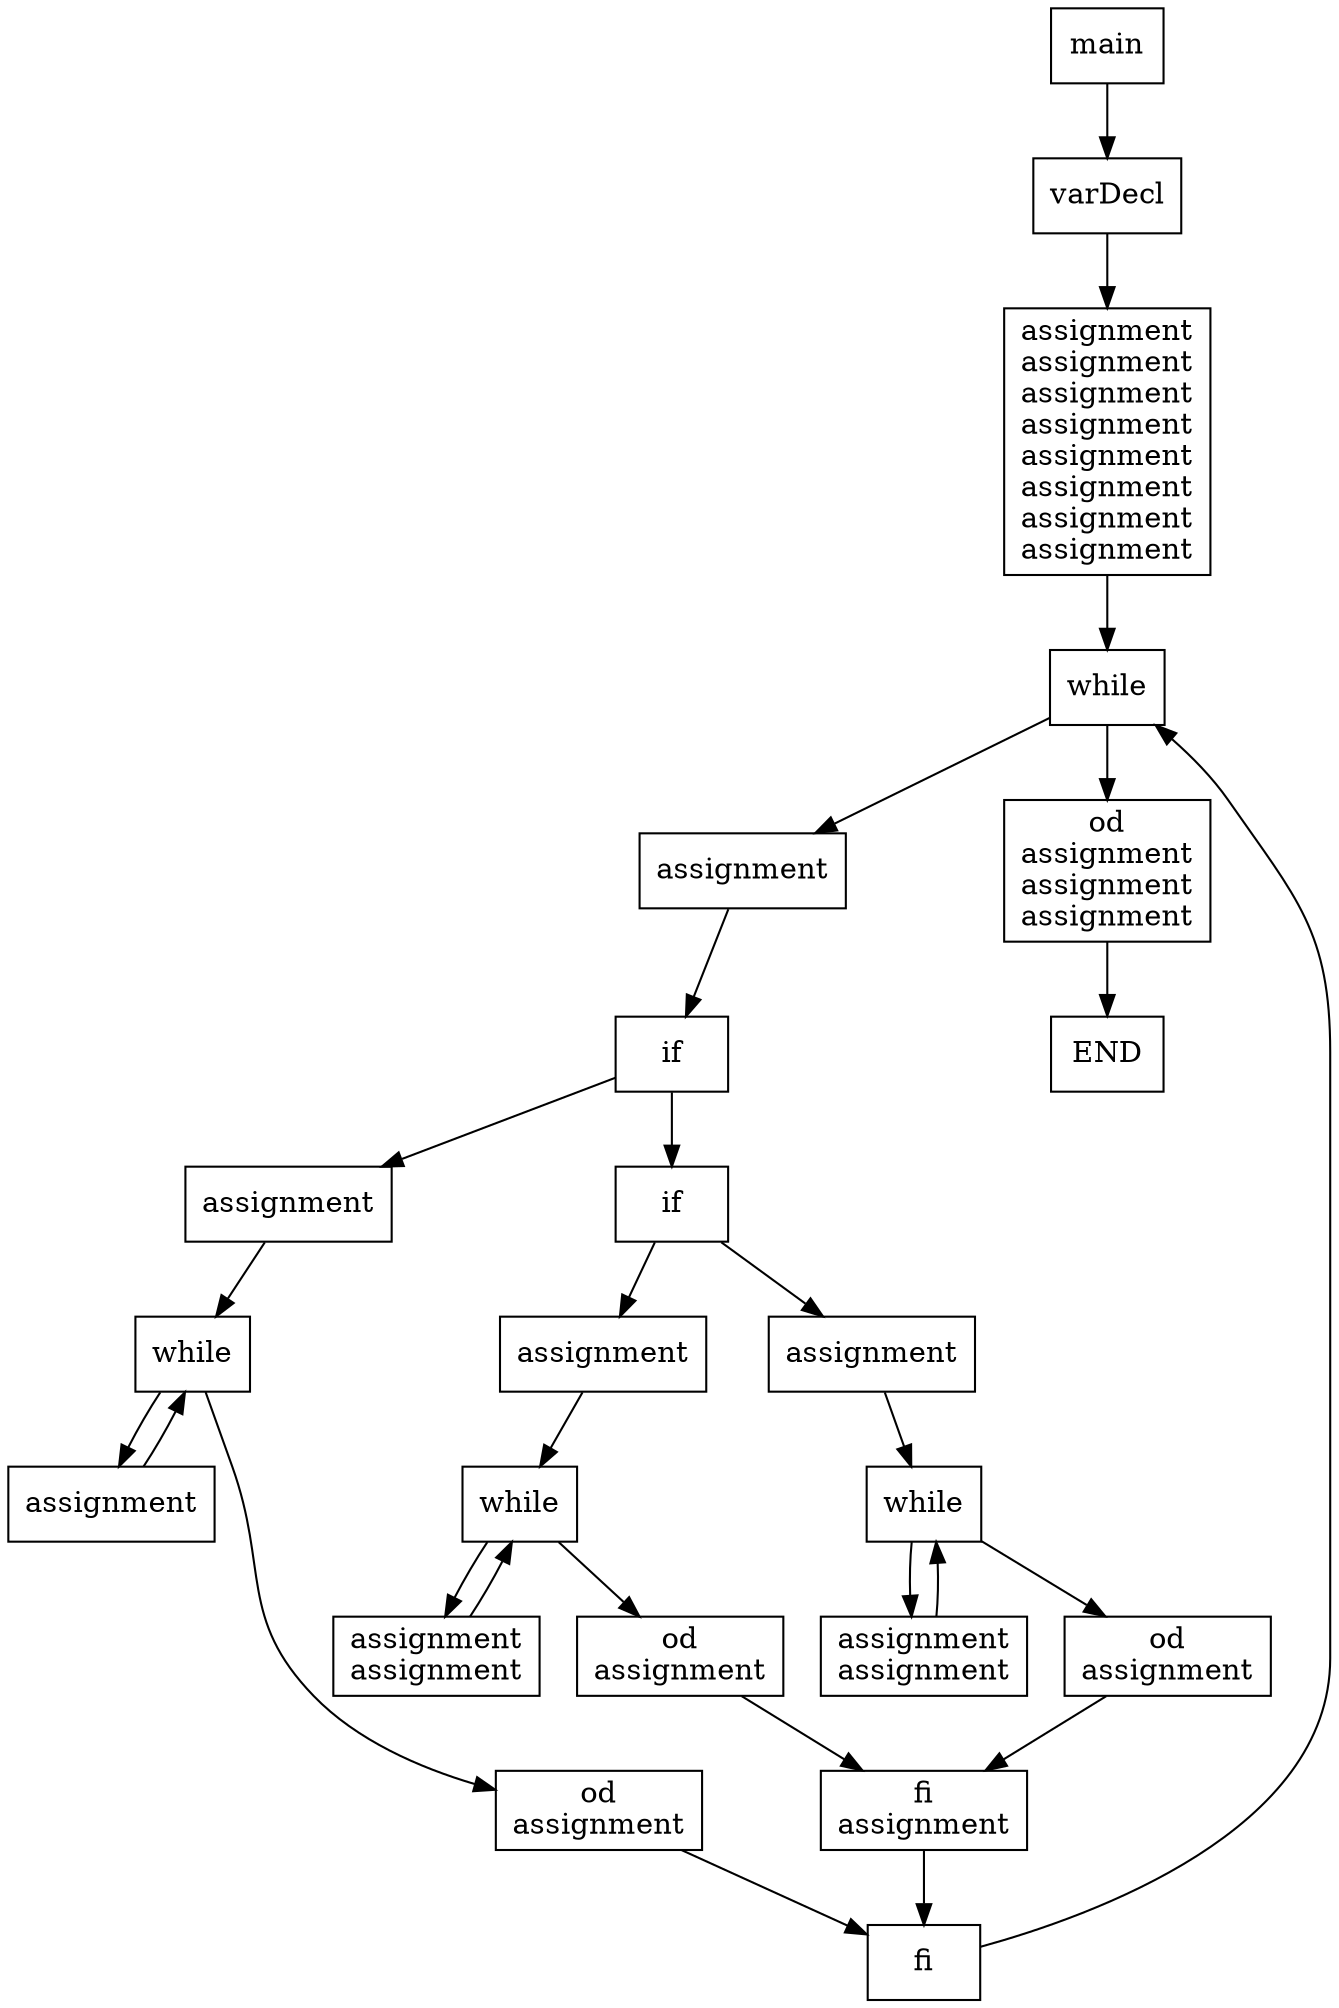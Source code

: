 digraph test024 {
node [shape=box]
477[label="main"]
477 -> 478
478[label="varDecl"]
478 -> 480
480[label="assignment
assignment
assignment
assignment
assignment
assignment
assignment
assignment"]
480 -> 488
488[label="while"]
488 -> 490
490[label="assignment"]
490 -> 491
491[label="if"]
491 -> 493
493[label="assignment"]
493 -> 494
494[label="while"]
494 -> 496
496[label="assignment"]
496 -> 494
494 -> 495
495[label="od
assignment"]
495 -> 492
492[label="fi"]
492 -> 488
491 -> 498
498[label="if"]
498 -> 500
500[label="assignment"]
500 -> 501
501[label="while"]
501 -> 503
503[label="assignment
assignment"]
503 -> 501
501 -> 502
502[label="od
assignment"]
502 -> 499
499[label="fi
assignment"]
499 -> 492
498 -> 506
506[label="assignment"]
506 -> 507
507[label="while"]
507 -> 509
509[label="assignment
assignment"]
509 -> 507
507 -> 508
508[label="od
assignment"]
508 -> 499
488 -> 489
489[label="od
assignment
assignment
assignment"]
489 -> 516
516[label="END"]
}
